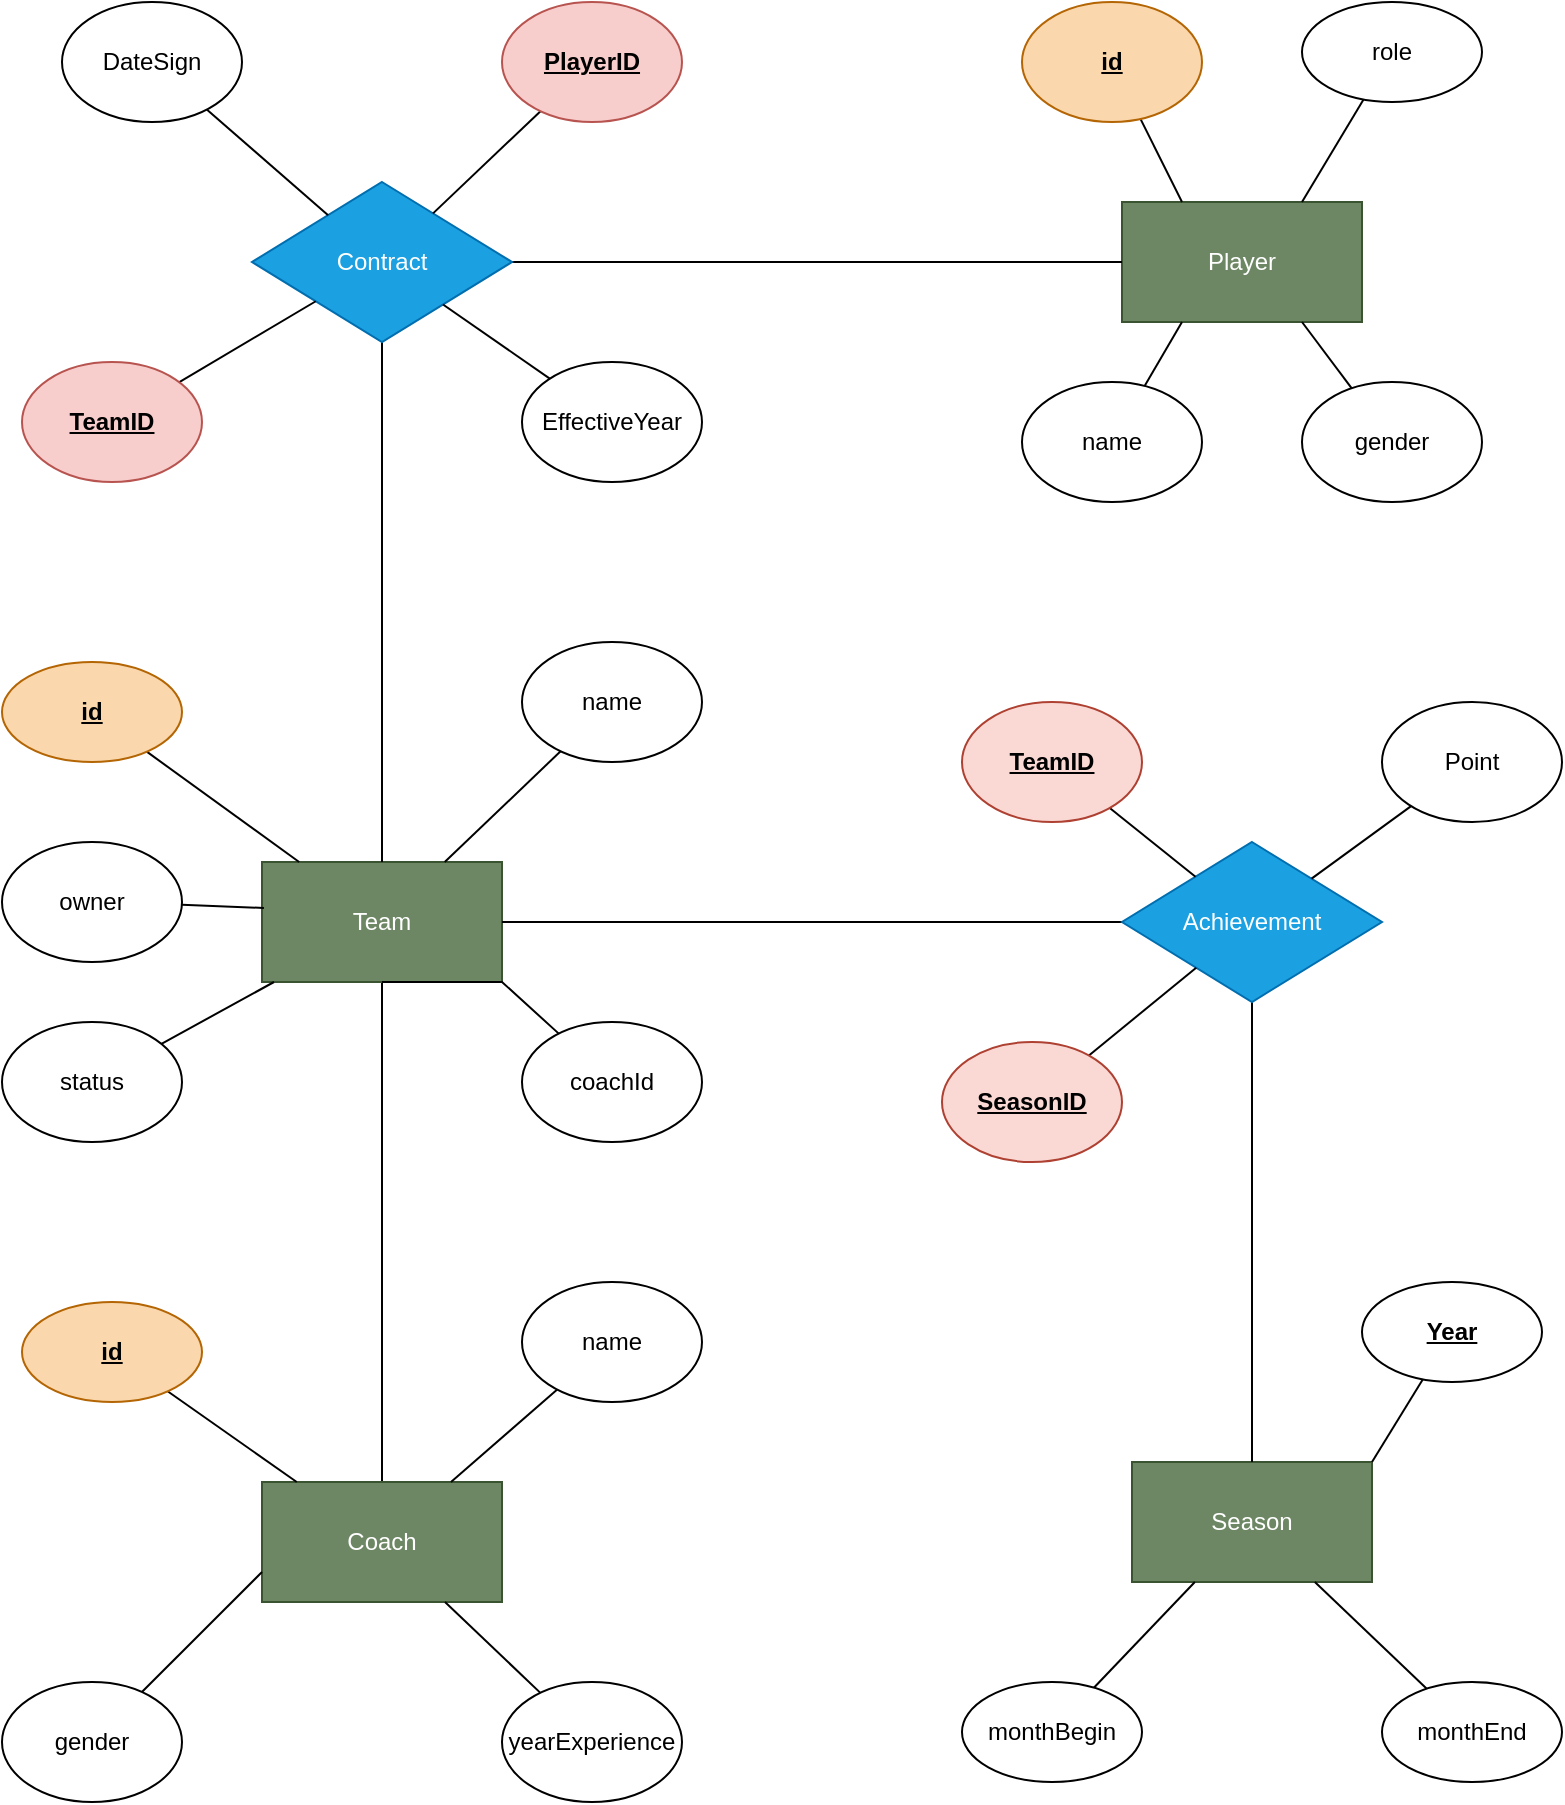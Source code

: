 <mxfile version="13.9.9" type="device"><diagram id="R2lEEEUBdFMjLlhIrx00" name="Page-1"><mxGraphModel dx="1422" dy="762" grid="1" gridSize="10" guides="1" tooltips="1" connect="1" arrows="1" fold="1" page="1" pageScale="1" pageWidth="850" pageHeight="1100" math="0" shadow="0" extFonts="Permanent Marker^https://fonts.googleapis.com/css?family=Permanent+Marker"><root><mxCell id="0"/><mxCell id="1" parent="0"/><mxCell id="nuCU_IL7E5-k5ThLMaVo-1" value="Player" style="rounded=0;whiteSpace=wrap;html=1;fillColor=#6d8764;strokeColor=#3A5431;fontColor=#ffffff;" vertex="1" parent="1"><mxGeometry x="600" y="150" width="120" height="60" as="geometry"/></mxCell><mxCell id="nuCU_IL7E5-k5ThLMaVo-6" style="rounded=0;orthogonalLoop=1;jettySize=auto;html=1;entryX=0.25;entryY=0;entryDx=0;entryDy=0;endArrow=none;endFill=0;" edge="1" parent="1" source="nuCU_IL7E5-k5ThLMaVo-2" target="nuCU_IL7E5-k5ThLMaVo-1"><mxGeometry relative="1" as="geometry"/></mxCell><mxCell id="nuCU_IL7E5-k5ThLMaVo-2" value="id" style="ellipse;whiteSpace=wrap;html=1;fillColor=#fad7ac;strokeColor=#b46504;fontStyle=5;" vertex="1" parent="1"><mxGeometry x="550" y="50" width="90" height="60" as="geometry"/></mxCell><mxCell id="nuCU_IL7E5-k5ThLMaVo-8" style="edgeStyle=none;rounded=0;orthogonalLoop=1;jettySize=auto;html=1;entryX=0.25;entryY=1;entryDx=0;entryDy=0;endArrow=none;endFill=0;" edge="1" parent="1" source="nuCU_IL7E5-k5ThLMaVo-3" target="nuCU_IL7E5-k5ThLMaVo-1"><mxGeometry relative="1" as="geometry"/></mxCell><mxCell id="nuCU_IL7E5-k5ThLMaVo-3" value="name" style="ellipse;whiteSpace=wrap;html=1;" vertex="1" parent="1"><mxGeometry x="550" y="240" width="90" height="60" as="geometry"/></mxCell><mxCell id="nuCU_IL7E5-k5ThLMaVo-9" style="edgeStyle=none;rounded=0;orthogonalLoop=1;jettySize=auto;html=1;entryX=0.75;entryY=1;entryDx=0;entryDy=0;endArrow=none;endFill=0;" edge="1" parent="1" source="nuCU_IL7E5-k5ThLMaVo-4" target="nuCU_IL7E5-k5ThLMaVo-1"><mxGeometry relative="1" as="geometry"/></mxCell><mxCell id="nuCU_IL7E5-k5ThLMaVo-4" value="gender" style="ellipse;whiteSpace=wrap;html=1;" vertex="1" parent="1"><mxGeometry x="690" y="240" width="90" height="60" as="geometry"/></mxCell><mxCell id="nuCU_IL7E5-k5ThLMaVo-7" style="rounded=0;orthogonalLoop=1;jettySize=auto;html=1;entryX=0.75;entryY=0;entryDx=0;entryDy=0;endArrow=none;endFill=0;" edge="1" parent="1" source="nuCU_IL7E5-k5ThLMaVo-5" target="nuCU_IL7E5-k5ThLMaVo-1"><mxGeometry relative="1" as="geometry"/></mxCell><mxCell id="nuCU_IL7E5-k5ThLMaVo-5" value="role" style="ellipse;whiteSpace=wrap;html=1;" vertex="1" parent="1"><mxGeometry x="690" y="50" width="90" height="50" as="geometry"/></mxCell><mxCell id="nuCU_IL7E5-k5ThLMaVo-62" style="edgeStyle=none;rounded=0;orthogonalLoop=1;jettySize=auto;html=1;endArrow=none;endFill=0;" edge="1" parent="1" source="nuCU_IL7E5-k5ThLMaVo-10" target="nuCU_IL7E5-k5ThLMaVo-53"><mxGeometry relative="1" as="geometry"/></mxCell><mxCell id="nuCU_IL7E5-k5ThLMaVo-10" value="Team" style="rounded=0;whiteSpace=wrap;html=1;fillColor=#6d8764;strokeColor=#3A5431;fontColor=#ffffff;" vertex="1" parent="1"><mxGeometry x="170" y="480" width="120" height="60" as="geometry"/></mxCell><mxCell id="nuCU_IL7E5-k5ThLMaVo-19" style="edgeStyle=none;rounded=0;orthogonalLoop=1;jettySize=auto;html=1;endArrow=none;endFill=0;" edge="1" parent="1" source="nuCU_IL7E5-k5ThLMaVo-11" target="nuCU_IL7E5-k5ThLMaVo-10"><mxGeometry relative="1" as="geometry"/></mxCell><mxCell id="nuCU_IL7E5-k5ThLMaVo-11" value="id" style="ellipse;whiteSpace=wrap;html=1;fillColor=#fad7ac;strokeColor=#b46504;fontStyle=5;" vertex="1" parent="1"><mxGeometry x="40" y="380" width="90" height="50" as="geometry"/></mxCell><mxCell id="nuCU_IL7E5-k5ThLMaVo-20" style="edgeStyle=none;rounded=0;orthogonalLoop=1;jettySize=auto;html=1;endArrow=none;endFill=0;" edge="1" parent="1" source="nuCU_IL7E5-k5ThLMaVo-12" target="nuCU_IL7E5-k5ThLMaVo-10"><mxGeometry relative="1" as="geometry"><Array as="points"><mxPoint x="176" y="540"/></Array></mxGeometry></mxCell><mxCell id="nuCU_IL7E5-k5ThLMaVo-12" value="status" style="ellipse;whiteSpace=wrap;html=1;" vertex="1" parent="1"><mxGeometry x="40" y="560" width="90" height="60" as="geometry"/></mxCell><mxCell id="nuCU_IL7E5-k5ThLMaVo-17" style="edgeStyle=none;rounded=0;orthogonalLoop=1;jettySize=auto;html=1;entryX=0.008;entryY=0.383;entryDx=0;entryDy=0;entryPerimeter=0;endArrow=none;endFill=0;" edge="1" parent="1" source="nuCU_IL7E5-k5ThLMaVo-13" target="nuCU_IL7E5-k5ThLMaVo-10"><mxGeometry relative="1" as="geometry"/></mxCell><mxCell id="nuCU_IL7E5-k5ThLMaVo-13" value="owner" style="ellipse;whiteSpace=wrap;html=1;" vertex="1" parent="1"><mxGeometry x="40" y="470" width="90" height="60" as="geometry"/></mxCell><mxCell id="nuCU_IL7E5-k5ThLMaVo-18" style="edgeStyle=none;rounded=0;orthogonalLoop=1;jettySize=auto;html=1;endArrow=none;endFill=0;" edge="1" parent="1" source="nuCU_IL7E5-k5ThLMaVo-14" target="nuCU_IL7E5-k5ThLMaVo-10"><mxGeometry relative="1" as="geometry"/></mxCell><mxCell id="nuCU_IL7E5-k5ThLMaVo-14" value="name" style="ellipse;whiteSpace=wrap;html=1;" vertex="1" parent="1"><mxGeometry x="300" y="370" width="90" height="60" as="geometry"/></mxCell><mxCell id="nuCU_IL7E5-k5ThLMaVo-21" style="edgeStyle=none;rounded=0;orthogonalLoop=1;jettySize=auto;html=1;entryX=0.5;entryY=1;entryDx=0;entryDy=0;endArrow=none;endFill=0;" edge="1" parent="1" source="nuCU_IL7E5-k5ThLMaVo-15" target="nuCU_IL7E5-k5ThLMaVo-10"><mxGeometry relative="1" as="geometry"><Array as="points"><mxPoint x="290" y="540"/></Array></mxGeometry></mxCell><mxCell id="nuCU_IL7E5-k5ThLMaVo-15" value="coachId" style="ellipse;whiteSpace=wrap;html=1;" vertex="1" parent="1"><mxGeometry x="300" y="560" width="90" height="60" as="geometry"/></mxCell><mxCell id="nuCU_IL7E5-k5ThLMaVo-29" style="edgeStyle=none;rounded=0;orthogonalLoop=1;jettySize=auto;html=1;endArrow=none;endFill=0;" edge="1" parent="1" source="nuCU_IL7E5-k5ThLMaVo-22" target="nuCU_IL7E5-k5ThLMaVo-10"><mxGeometry relative="1" as="geometry"/></mxCell><mxCell id="nuCU_IL7E5-k5ThLMaVo-30" style="edgeStyle=none;rounded=0;orthogonalLoop=1;jettySize=auto;html=1;endArrow=none;endFill=0;" edge="1" parent="1" source="nuCU_IL7E5-k5ThLMaVo-22" target="nuCU_IL7E5-k5ThLMaVo-1"><mxGeometry relative="1" as="geometry"/></mxCell><mxCell id="nuCU_IL7E5-k5ThLMaVo-22" value="Contract" style="rhombus;whiteSpace=wrap;html=1;fillColor=#1ba1e2;strokeColor=#006EAF;fontColor=#ffffff;" vertex="1" parent="1"><mxGeometry x="165" y="140" width="130" height="80" as="geometry"/></mxCell><mxCell id="nuCU_IL7E5-k5ThLMaVo-35" style="edgeStyle=none;rounded=0;orthogonalLoop=1;jettySize=auto;html=1;endArrow=none;endFill=0;" edge="1" parent="1" source="nuCU_IL7E5-k5ThLMaVo-25" target="nuCU_IL7E5-k5ThLMaVo-22"><mxGeometry relative="1" as="geometry"/></mxCell><mxCell id="nuCU_IL7E5-k5ThLMaVo-25" value="PlayerID" style="ellipse;whiteSpace=wrap;html=1;fillColor=#f8cecc;strokeColor=#b85450;fontStyle=5" vertex="1" parent="1"><mxGeometry x="290" y="50" width="90" height="60" as="geometry"/></mxCell><mxCell id="nuCU_IL7E5-k5ThLMaVo-32" style="edgeStyle=none;rounded=0;orthogonalLoop=1;jettySize=auto;html=1;endArrow=none;endFill=0;" edge="1" parent="1" source="nuCU_IL7E5-k5ThLMaVo-26" target="nuCU_IL7E5-k5ThLMaVo-22"><mxGeometry relative="1" as="geometry"/></mxCell><mxCell id="nuCU_IL7E5-k5ThLMaVo-26" value="DateSign" style="ellipse;whiteSpace=wrap;html=1;" vertex="1" parent="1"><mxGeometry x="70" y="50" width="90" height="60" as="geometry"/></mxCell><mxCell id="nuCU_IL7E5-k5ThLMaVo-33" style="edgeStyle=none;rounded=0;orthogonalLoop=1;jettySize=auto;html=1;endArrow=none;endFill=0;" edge="1" parent="1" source="nuCU_IL7E5-k5ThLMaVo-27" target="nuCU_IL7E5-k5ThLMaVo-22"><mxGeometry relative="1" as="geometry"/></mxCell><mxCell id="nuCU_IL7E5-k5ThLMaVo-27" value="TeamID" style="ellipse;whiteSpace=wrap;html=1;fillColor=#f8cecc;strokeColor=#b85450;fontStyle=5" vertex="1" parent="1"><mxGeometry x="50" y="230" width="90" height="60" as="geometry"/></mxCell><mxCell id="nuCU_IL7E5-k5ThLMaVo-34" style="edgeStyle=none;rounded=0;orthogonalLoop=1;jettySize=auto;html=1;endArrow=none;endFill=0;" edge="1" parent="1" source="nuCU_IL7E5-k5ThLMaVo-28" target="nuCU_IL7E5-k5ThLMaVo-22"><mxGeometry relative="1" as="geometry"/></mxCell><mxCell id="nuCU_IL7E5-k5ThLMaVo-28" value="EffectiveYear" style="ellipse;whiteSpace=wrap;html=1;" vertex="1" parent="1"><mxGeometry x="300" y="230" width="90" height="60" as="geometry"/></mxCell><mxCell id="nuCU_IL7E5-k5ThLMaVo-36" value="Season" style="rounded=0;whiteSpace=wrap;html=1;fillColor=#6d8764;strokeColor=#3A5431;fontColor=#ffffff;" vertex="1" parent="1"><mxGeometry x="605" y="780" width="120" height="60" as="geometry"/></mxCell><mxCell id="nuCU_IL7E5-k5ThLMaVo-40" style="edgeStyle=none;rounded=0;orthogonalLoop=1;jettySize=auto;html=1;entryX=1;entryY=0;entryDx=0;entryDy=0;endArrow=none;endFill=0;" edge="1" parent="1" source="nuCU_IL7E5-k5ThLMaVo-37" target="nuCU_IL7E5-k5ThLMaVo-36"><mxGeometry relative="1" as="geometry"/></mxCell><mxCell id="nuCU_IL7E5-k5ThLMaVo-37" value="Year" style="ellipse;whiteSpace=wrap;html=1;fontStyle=5" vertex="1" parent="1"><mxGeometry x="720" y="690" width="90" height="50" as="geometry"/></mxCell><mxCell id="nuCU_IL7E5-k5ThLMaVo-41" style="edgeStyle=none;rounded=0;orthogonalLoop=1;jettySize=auto;html=1;endArrow=none;endFill=0;" edge="1" parent="1" source="nuCU_IL7E5-k5ThLMaVo-38" target="nuCU_IL7E5-k5ThLMaVo-36"><mxGeometry relative="1" as="geometry"/></mxCell><mxCell id="nuCU_IL7E5-k5ThLMaVo-38" value="monthEnd" style="ellipse;whiteSpace=wrap;html=1;" vertex="1" parent="1"><mxGeometry x="730" y="890" width="90" height="50" as="geometry"/></mxCell><mxCell id="nuCU_IL7E5-k5ThLMaVo-42" style="edgeStyle=none;rounded=0;orthogonalLoop=1;jettySize=auto;html=1;endArrow=none;endFill=0;" edge="1" parent="1" source="nuCU_IL7E5-k5ThLMaVo-39" target="nuCU_IL7E5-k5ThLMaVo-36"><mxGeometry relative="1" as="geometry"/></mxCell><mxCell id="nuCU_IL7E5-k5ThLMaVo-39" value="monthBegin" style="ellipse;whiteSpace=wrap;html=1;" vertex="1" parent="1"><mxGeometry x="520" y="890" width="90" height="50" as="geometry"/></mxCell><mxCell id="nuCU_IL7E5-k5ThLMaVo-51" style="edgeStyle=none;rounded=0;orthogonalLoop=1;jettySize=auto;html=1;endArrow=none;endFill=0;" edge="1" parent="1" source="nuCU_IL7E5-k5ThLMaVo-43" target="nuCU_IL7E5-k5ThLMaVo-10"><mxGeometry relative="1" as="geometry"/></mxCell><mxCell id="nuCU_IL7E5-k5ThLMaVo-52" style="edgeStyle=none;rounded=0;orthogonalLoop=1;jettySize=auto;html=1;endArrow=none;endFill=0;" edge="1" parent="1" source="nuCU_IL7E5-k5ThLMaVo-43" target="nuCU_IL7E5-k5ThLMaVo-36"><mxGeometry relative="1" as="geometry"/></mxCell><mxCell id="nuCU_IL7E5-k5ThLMaVo-43" value="Achievement" style="rhombus;whiteSpace=wrap;html=1;fillColor=#1ba1e2;strokeColor=#006EAF;fontColor=#ffffff;" vertex="1" parent="1"><mxGeometry x="600" y="470" width="130" height="80" as="geometry"/></mxCell><mxCell id="nuCU_IL7E5-k5ThLMaVo-50" style="edgeStyle=none;rounded=0;orthogonalLoop=1;jettySize=auto;html=1;endArrow=none;endFill=0;" edge="1" parent="1" source="nuCU_IL7E5-k5ThLMaVo-44" target="nuCU_IL7E5-k5ThLMaVo-43"><mxGeometry relative="1" as="geometry"/></mxCell><mxCell id="nuCU_IL7E5-k5ThLMaVo-44" value="Point" style="ellipse;whiteSpace=wrap;html=1;" vertex="1" parent="1"><mxGeometry x="730" y="400" width="90" height="60" as="geometry"/></mxCell><mxCell id="nuCU_IL7E5-k5ThLMaVo-49" style="edgeStyle=none;rounded=0;orthogonalLoop=1;jettySize=auto;html=1;endArrow=none;endFill=0;" edge="1" parent="1" source="nuCU_IL7E5-k5ThLMaVo-45" target="nuCU_IL7E5-k5ThLMaVo-43"><mxGeometry relative="1" as="geometry"/></mxCell><mxCell id="nuCU_IL7E5-k5ThLMaVo-45" value="SeasonID" style="ellipse;whiteSpace=wrap;html=1;fontStyle=5;fillColor=#fad9d5;strokeColor=#ae4132;" vertex="1" parent="1"><mxGeometry x="510" y="570" width="90" height="60" as="geometry"/></mxCell><mxCell id="nuCU_IL7E5-k5ThLMaVo-48" style="edgeStyle=none;rounded=0;orthogonalLoop=1;jettySize=auto;html=1;endArrow=none;endFill=0;" edge="1" parent="1" source="nuCU_IL7E5-k5ThLMaVo-46" target="nuCU_IL7E5-k5ThLMaVo-43"><mxGeometry relative="1" as="geometry"/></mxCell><mxCell id="nuCU_IL7E5-k5ThLMaVo-46" value="&lt;span&gt;TeamID&lt;/span&gt;" style="ellipse;whiteSpace=wrap;html=1;fillColor=#fad9d5;strokeColor=#ae4132;fontStyle=5" vertex="1" parent="1"><mxGeometry x="520" y="400" width="90" height="60" as="geometry"/></mxCell><mxCell id="nuCU_IL7E5-k5ThLMaVo-53" value="Coach" style="rounded=0;whiteSpace=wrap;html=1;fillColor=#6d8764;strokeColor=#3A5431;fontColor=#ffffff;" vertex="1" parent="1"><mxGeometry x="170" y="790" width="120" height="60" as="geometry"/></mxCell><mxCell id="nuCU_IL7E5-k5ThLMaVo-58" style="edgeStyle=none;rounded=0;orthogonalLoop=1;jettySize=auto;html=1;endArrow=none;endFill=0;" edge="1" parent="1" source="nuCU_IL7E5-k5ThLMaVo-54" target="nuCU_IL7E5-k5ThLMaVo-53"><mxGeometry relative="1" as="geometry"/></mxCell><mxCell id="nuCU_IL7E5-k5ThLMaVo-54" value="id" style="ellipse;whiteSpace=wrap;html=1;fillColor=#fad7ac;strokeColor=#b46504;fontStyle=5;" vertex="1" parent="1"><mxGeometry x="50" y="700" width="90" height="50" as="geometry"/></mxCell><mxCell id="nuCU_IL7E5-k5ThLMaVo-59" style="edgeStyle=none;rounded=0;orthogonalLoop=1;jettySize=auto;html=1;endArrow=none;endFill=0;" edge="1" parent="1" source="nuCU_IL7E5-k5ThLMaVo-55" target="nuCU_IL7E5-k5ThLMaVo-53"><mxGeometry relative="1" as="geometry"/></mxCell><mxCell id="nuCU_IL7E5-k5ThLMaVo-55" value="name" style="ellipse;whiteSpace=wrap;html=1;" vertex="1" parent="1"><mxGeometry x="300" y="690" width="90" height="60" as="geometry"/></mxCell><mxCell id="nuCU_IL7E5-k5ThLMaVo-60" style="edgeStyle=none;rounded=0;orthogonalLoop=1;jettySize=auto;html=1;entryX=0;entryY=0.75;entryDx=0;entryDy=0;endArrow=none;endFill=0;" edge="1" parent="1" source="nuCU_IL7E5-k5ThLMaVo-56" target="nuCU_IL7E5-k5ThLMaVo-53"><mxGeometry relative="1" as="geometry"/></mxCell><mxCell id="nuCU_IL7E5-k5ThLMaVo-56" value="gender" style="ellipse;whiteSpace=wrap;html=1;" vertex="1" parent="1"><mxGeometry x="40" y="890" width="90" height="60" as="geometry"/></mxCell><mxCell id="nuCU_IL7E5-k5ThLMaVo-61" style="edgeStyle=none;rounded=0;orthogonalLoop=1;jettySize=auto;html=1;endArrow=none;endFill=0;" edge="1" parent="1" source="nuCU_IL7E5-k5ThLMaVo-57" target="nuCU_IL7E5-k5ThLMaVo-53"><mxGeometry relative="1" as="geometry"/></mxCell><mxCell id="nuCU_IL7E5-k5ThLMaVo-57" value="yearExperience" style="ellipse;whiteSpace=wrap;html=1;" vertex="1" parent="1"><mxGeometry x="290" y="890" width="90" height="60" as="geometry"/></mxCell></root></mxGraphModel></diagram></mxfile>